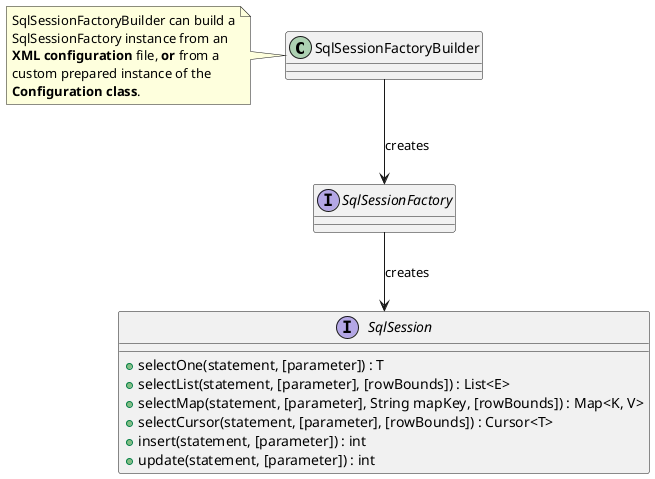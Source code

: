 @startuml

class SqlSessionFactoryBuilder
interface SqlSessionFactory
interface SqlSession {
    + selectOne(statement, [parameter]) : T
    + selectList(statement, [parameter], [rowBounds]) : List<E>
    + selectMap(statement, [parameter], String mapKey, [rowBounds]) : Map<K, V>
    + selectCursor(statement, [parameter], [rowBounds]) : Cursor<T>
    + insert(statement, [parameter]) : int
    + update(statement, [parameter]) : int
}

SqlSessionFactoryBuilder --> SqlSessionFactory : creates
SqlSessionFactory --> SqlSession : creates

note left of SqlSessionFactoryBuilder
SqlSessionFactoryBuilder can build a
SqlSessionFactory instance from an
**XML configuration** file, **or** from a
custom prepared instance of the
**Configuration class**.
end note

@enduml